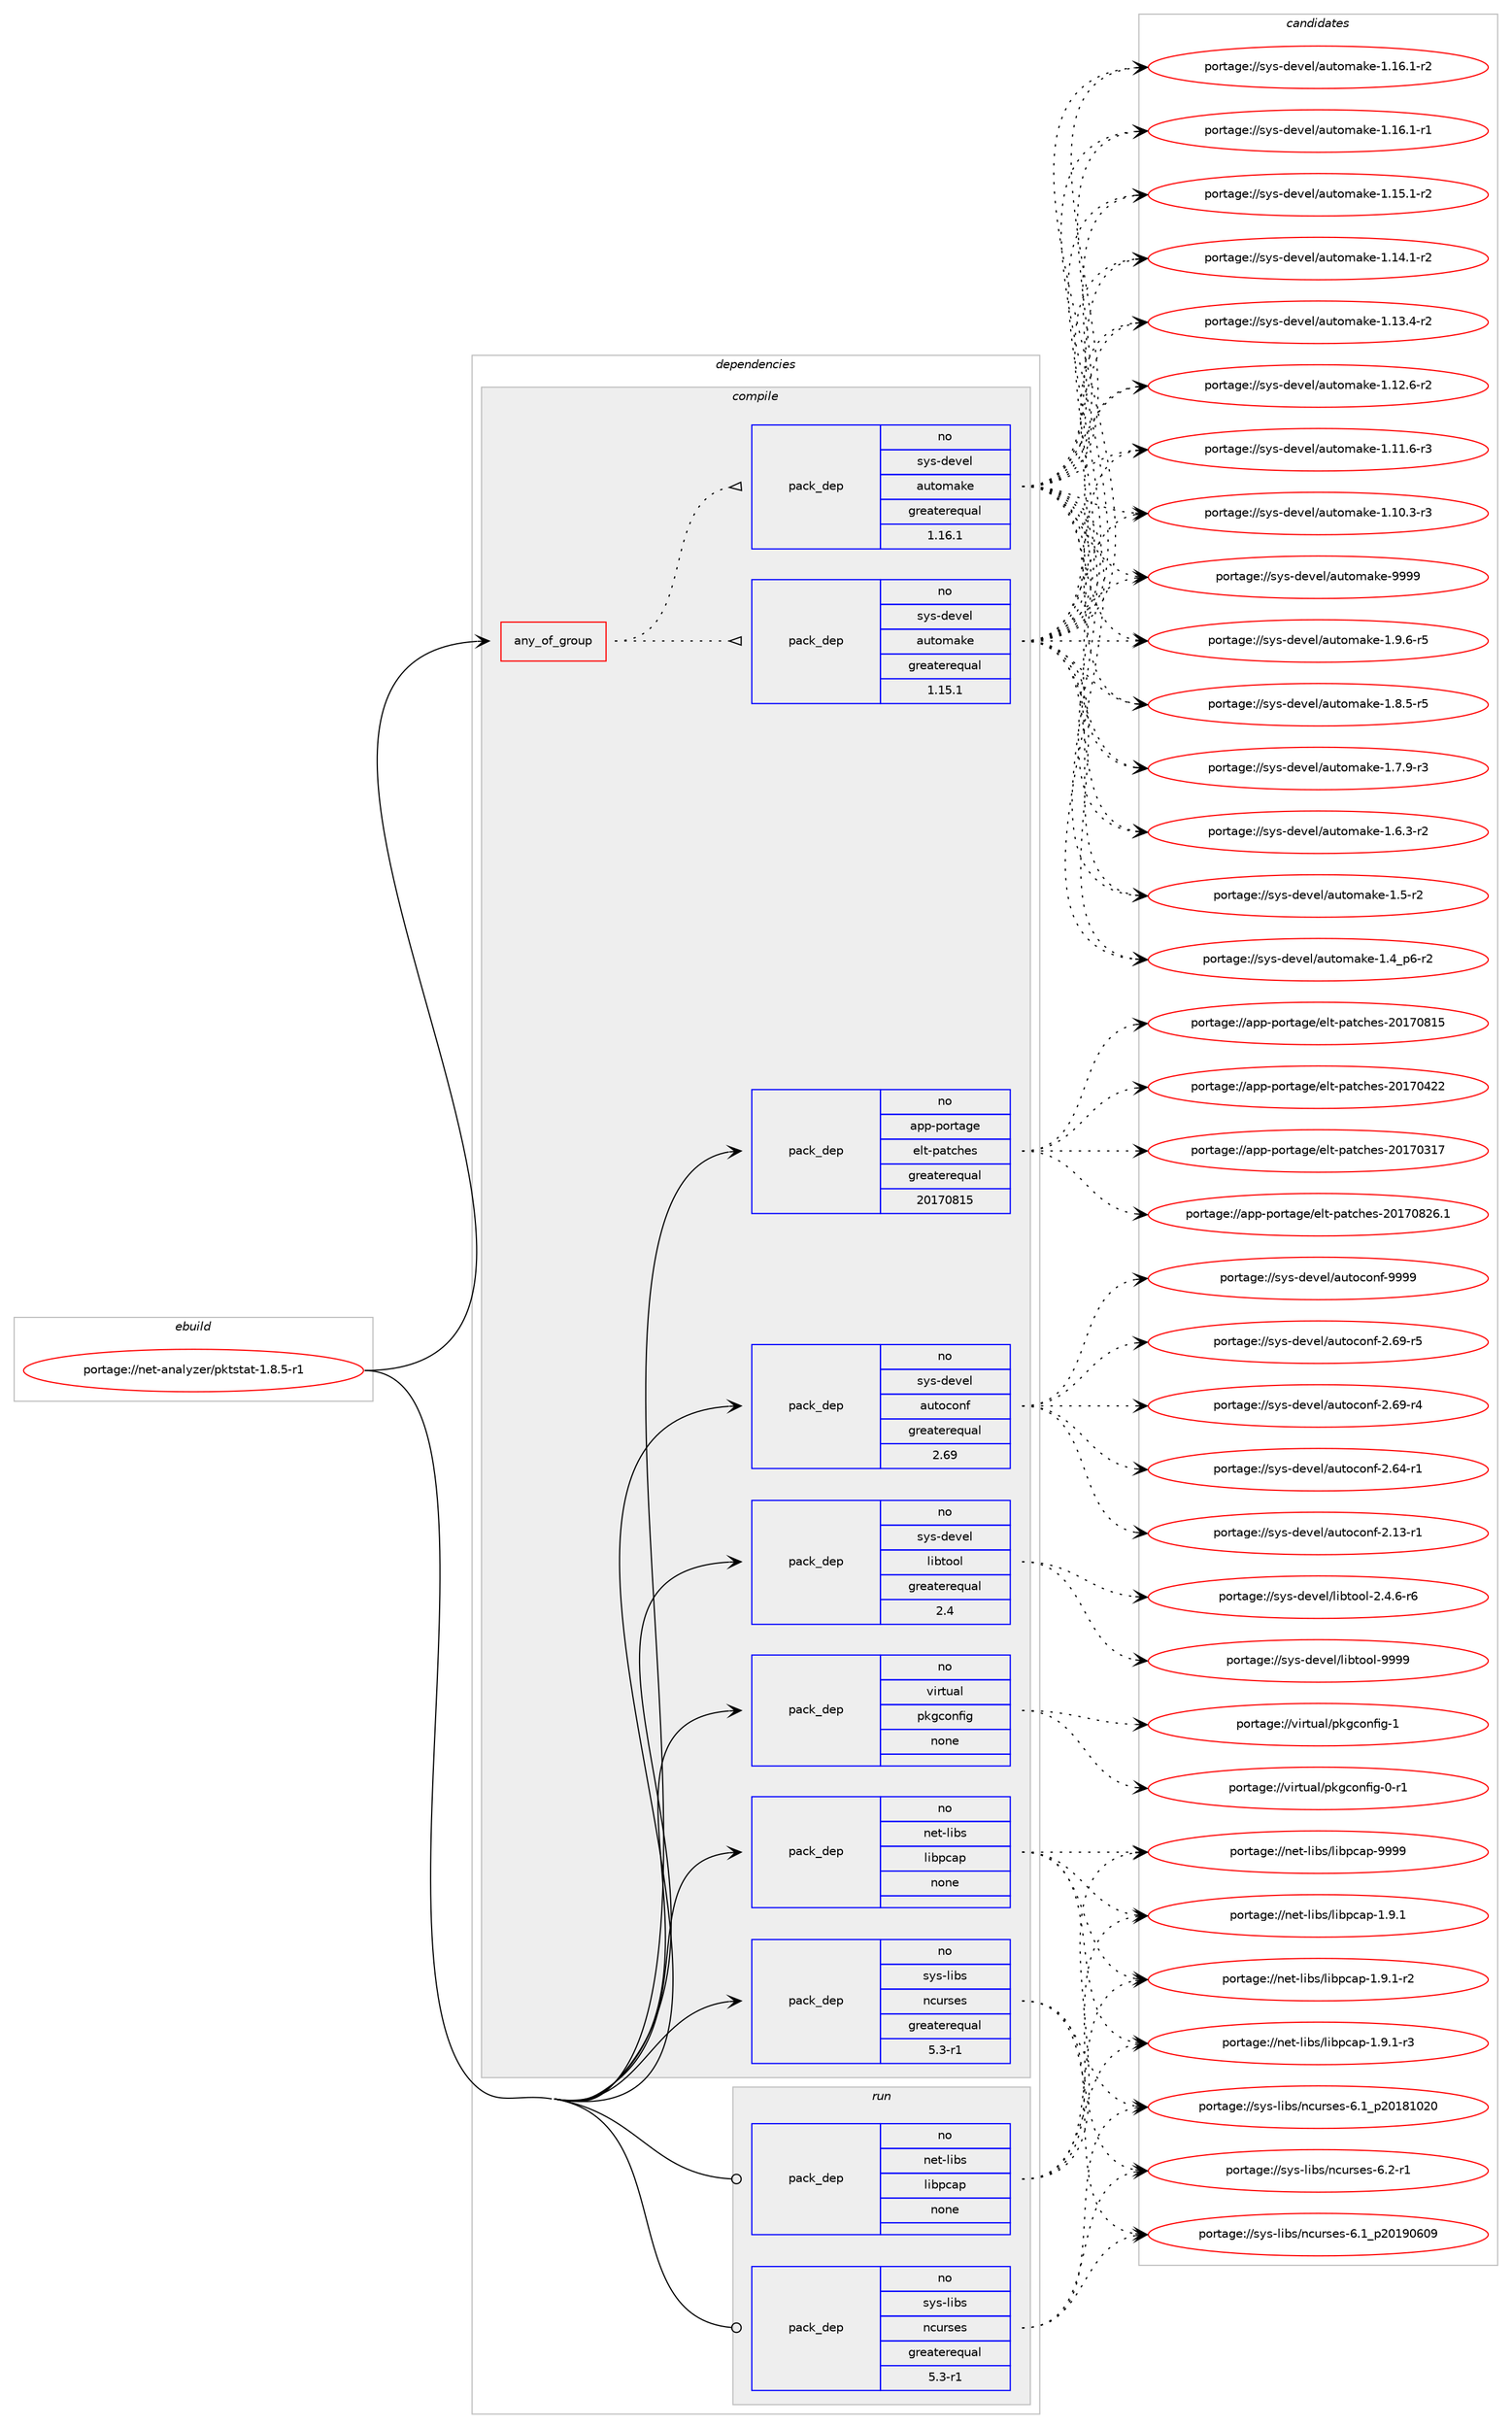 digraph prolog {

# *************
# Graph options
# *************

newrank=true;
concentrate=true;
compound=true;
graph [rankdir=LR,fontname=Helvetica,fontsize=10,ranksep=1.5];#, ranksep=2.5, nodesep=0.2];
edge  [arrowhead=vee];
node  [fontname=Helvetica,fontsize=10];

# **********
# The ebuild
# **********

subgraph cluster_leftcol {
color=gray;
rank=same;
label=<<i>ebuild</i>>;
id [label="portage://net-analyzer/pktstat-1.8.5-r1", color=red, width=4, href="../net-analyzer/pktstat-1.8.5-r1.svg"];
}

# ****************
# The dependencies
# ****************

subgraph cluster_midcol {
color=gray;
label=<<i>dependencies</i>>;
subgraph cluster_compile {
fillcolor="#eeeeee";
style=filled;
label=<<i>compile</i>>;
subgraph any1276 {
dependency66279 [label=<<TABLE BORDER="0" CELLBORDER="1" CELLSPACING="0" CELLPADDING="4"><TR><TD CELLPADDING="10">any_of_group</TD></TR></TABLE>>, shape=none, color=red];subgraph pack51407 {
dependency66280 [label=<<TABLE BORDER="0" CELLBORDER="1" CELLSPACING="0" CELLPADDING="4" WIDTH="220"><TR><TD ROWSPAN="6" CELLPADDING="30">pack_dep</TD></TR><TR><TD WIDTH="110">no</TD></TR><TR><TD>sys-devel</TD></TR><TR><TD>automake</TD></TR><TR><TD>greaterequal</TD></TR><TR><TD>1.16.1</TD></TR></TABLE>>, shape=none, color=blue];
}
dependency66279:e -> dependency66280:w [weight=20,style="dotted",arrowhead="oinv"];
subgraph pack51408 {
dependency66281 [label=<<TABLE BORDER="0" CELLBORDER="1" CELLSPACING="0" CELLPADDING="4" WIDTH="220"><TR><TD ROWSPAN="6" CELLPADDING="30">pack_dep</TD></TR><TR><TD WIDTH="110">no</TD></TR><TR><TD>sys-devel</TD></TR><TR><TD>automake</TD></TR><TR><TD>greaterequal</TD></TR><TR><TD>1.15.1</TD></TR></TABLE>>, shape=none, color=blue];
}
dependency66279:e -> dependency66281:w [weight=20,style="dotted",arrowhead="oinv"];
}
id:e -> dependency66279:w [weight=20,style="solid",arrowhead="vee"];
subgraph pack51409 {
dependency66282 [label=<<TABLE BORDER="0" CELLBORDER="1" CELLSPACING="0" CELLPADDING="4" WIDTH="220"><TR><TD ROWSPAN="6" CELLPADDING="30">pack_dep</TD></TR><TR><TD WIDTH="110">no</TD></TR><TR><TD>app-portage</TD></TR><TR><TD>elt-patches</TD></TR><TR><TD>greaterequal</TD></TR><TR><TD>20170815</TD></TR></TABLE>>, shape=none, color=blue];
}
id:e -> dependency66282:w [weight=20,style="solid",arrowhead="vee"];
subgraph pack51410 {
dependency66283 [label=<<TABLE BORDER="0" CELLBORDER="1" CELLSPACING="0" CELLPADDING="4" WIDTH="220"><TR><TD ROWSPAN="6" CELLPADDING="30">pack_dep</TD></TR><TR><TD WIDTH="110">no</TD></TR><TR><TD>net-libs</TD></TR><TR><TD>libpcap</TD></TR><TR><TD>none</TD></TR><TR><TD></TD></TR></TABLE>>, shape=none, color=blue];
}
id:e -> dependency66283:w [weight=20,style="solid",arrowhead="vee"];
subgraph pack51411 {
dependency66284 [label=<<TABLE BORDER="0" CELLBORDER="1" CELLSPACING="0" CELLPADDING="4" WIDTH="220"><TR><TD ROWSPAN="6" CELLPADDING="30">pack_dep</TD></TR><TR><TD WIDTH="110">no</TD></TR><TR><TD>sys-devel</TD></TR><TR><TD>autoconf</TD></TR><TR><TD>greaterequal</TD></TR><TR><TD>2.69</TD></TR></TABLE>>, shape=none, color=blue];
}
id:e -> dependency66284:w [weight=20,style="solid",arrowhead="vee"];
subgraph pack51412 {
dependency66285 [label=<<TABLE BORDER="0" CELLBORDER="1" CELLSPACING="0" CELLPADDING="4" WIDTH="220"><TR><TD ROWSPAN="6" CELLPADDING="30">pack_dep</TD></TR><TR><TD WIDTH="110">no</TD></TR><TR><TD>sys-devel</TD></TR><TR><TD>libtool</TD></TR><TR><TD>greaterequal</TD></TR><TR><TD>2.4</TD></TR></TABLE>>, shape=none, color=blue];
}
id:e -> dependency66285:w [weight=20,style="solid",arrowhead="vee"];
subgraph pack51413 {
dependency66286 [label=<<TABLE BORDER="0" CELLBORDER="1" CELLSPACING="0" CELLPADDING="4" WIDTH="220"><TR><TD ROWSPAN="6" CELLPADDING="30">pack_dep</TD></TR><TR><TD WIDTH="110">no</TD></TR><TR><TD>sys-libs</TD></TR><TR><TD>ncurses</TD></TR><TR><TD>greaterequal</TD></TR><TR><TD>5.3-r1</TD></TR></TABLE>>, shape=none, color=blue];
}
id:e -> dependency66286:w [weight=20,style="solid",arrowhead="vee"];
subgraph pack51414 {
dependency66287 [label=<<TABLE BORDER="0" CELLBORDER="1" CELLSPACING="0" CELLPADDING="4" WIDTH="220"><TR><TD ROWSPAN="6" CELLPADDING="30">pack_dep</TD></TR><TR><TD WIDTH="110">no</TD></TR><TR><TD>virtual</TD></TR><TR><TD>pkgconfig</TD></TR><TR><TD>none</TD></TR><TR><TD></TD></TR></TABLE>>, shape=none, color=blue];
}
id:e -> dependency66287:w [weight=20,style="solid",arrowhead="vee"];
}
subgraph cluster_compileandrun {
fillcolor="#eeeeee";
style=filled;
label=<<i>compile and run</i>>;
}
subgraph cluster_run {
fillcolor="#eeeeee";
style=filled;
label=<<i>run</i>>;
subgraph pack51415 {
dependency66288 [label=<<TABLE BORDER="0" CELLBORDER="1" CELLSPACING="0" CELLPADDING="4" WIDTH="220"><TR><TD ROWSPAN="6" CELLPADDING="30">pack_dep</TD></TR><TR><TD WIDTH="110">no</TD></TR><TR><TD>net-libs</TD></TR><TR><TD>libpcap</TD></TR><TR><TD>none</TD></TR><TR><TD></TD></TR></TABLE>>, shape=none, color=blue];
}
id:e -> dependency66288:w [weight=20,style="solid",arrowhead="odot"];
subgraph pack51416 {
dependency66289 [label=<<TABLE BORDER="0" CELLBORDER="1" CELLSPACING="0" CELLPADDING="4" WIDTH="220"><TR><TD ROWSPAN="6" CELLPADDING="30">pack_dep</TD></TR><TR><TD WIDTH="110">no</TD></TR><TR><TD>sys-libs</TD></TR><TR><TD>ncurses</TD></TR><TR><TD>greaterequal</TD></TR><TR><TD>5.3-r1</TD></TR></TABLE>>, shape=none, color=blue];
}
id:e -> dependency66289:w [weight=20,style="solid",arrowhead="odot"];
}
}

# **************
# The candidates
# **************

subgraph cluster_choices {
rank=same;
color=gray;
label=<<i>candidates</i>>;

subgraph choice51407 {
color=black;
nodesep=1;
choice115121115451001011181011084797117116111109971071014557575757 [label="portage://sys-devel/automake-9999", color=red, width=4,href="../sys-devel/automake-9999.svg"];
choice115121115451001011181011084797117116111109971071014549465746544511453 [label="portage://sys-devel/automake-1.9.6-r5", color=red, width=4,href="../sys-devel/automake-1.9.6-r5.svg"];
choice115121115451001011181011084797117116111109971071014549465646534511453 [label="portage://sys-devel/automake-1.8.5-r5", color=red, width=4,href="../sys-devel/automake-1.8.5-r5.svg"];
choice115121115451001011181011084797117116111109971071014549465546574511451 [label="portage://sys-devel/automake-1.7.9-r3", color=red, width=4,href="../sys-devel/automake-1.7.9-r3.svg"];
choice115121115451001011181011084797117116111109971071014549465446514511450 [label="portage://sys-devel/automake-1.6.3-r2", color=red, width=4,href="../sys-devel/automake-1.6.3-r2.svg"];
choice11512111545100101118101108479711711611110997107101454946534511450 [label="portage://sys-devel/automake-1.5-r2", color=red, width=4,href="../sys-devel/automake-1.5-r2.svg"];
choice115121115451001011181011084797117116111109971071014549465295112544511450 [label="portage://sys-devel/automake-1.4_p6-r2", color=red, width=4,href="../sys-devel/automake-1.4_p6-r2.svg"];
choice11512111545100101118101108479711711611110997107101454946495446494511450 [label="portage://sys-devel/automake-1.16.1-r2", color=red, width=4,href="../sys-devel/automake-1.16.1-r2.svg"];
choice11512111545100101118101108479711711611110997107101454946495446494511449 [label="portage://sys-devel/automake-1.16.1-r1", color=red, width=4,href="../sys-devel/automake-1.16.1-r1.svg"];
choice11512111545100101118101108479711711611110997107101454946495346494511450 [label="portage://sys-devel/automake-1.15.1-r2", color=red, width=4,href="../sys-devel/automake-1.15.1-r2.svg"];
choice11512111545100101118101108479711711611110997107101454946495246494511450 [label="portage://sys-devel/automake-1.14.1-r2", color=red, width=4,href="../sys-devel/automake-1.14.1-r2.svg"];
choice11512111545100101118101108479711711611110997107101454946495146524511450 [label="portage://sys-devel/automake-1.13.4-r2", color=red, width=4,href="../sys-devel/automake-1.13.4-r2.svg"];
choice11512111545100101118101108479711711611110997107101454946495046544511450 [label="portage://sys-devel/automake-1.12.6-r2", color=red, width=4,href="../sys-devel/automake-1.12.6-r2.svg"];
choice11512111545100101118101108479711711611110997107101454946494946544511451 [label="portage://sys-devel/automake-1.11.6-r3", color=red, width=4,href="../sys-devel/automake-1.11.6-r3.svg"];
choice11512111545100101118101108479711711611110997107101454946494846514511451 [label="portage://sys-devel/automake-1.10.3-r3", color=red, width=4,href="../sys-devel/automake-1.10.3-r3.svg"];
dependency66280:e -> choice115121115451001011181011084797117116111109971071014557575757:w [style=dotted,weight="100"];
dependency66280:e -> choice115121115451001011181011084797117116111109971071014549465746544511453:w [style=dotted,weight="100"];
dependency66280:e -> choice115121115451001011181011084797117116111109971071014549465646534511453:w [style=dotted,weight="100"];
dependency66280:e -> choice115121115451001011181011084797117116111109971071014549465546574511451:w [style=dotted,weight="100"];
dependency66280:e -> choice115121115451001011181011084797117116111109971071014549465446514511450:w [style=dotted,weight="100"];
dependency66280:e -> choice11512111545100101118101108479711711611110997107101454946534511450:w [style=dotted,weight="100"];
dependency66280:e -> choice115121115451001011181011084797117116111109971071014549465295112544511450:w [style=dotted,weight="100"];
dependency66280:e -> choice11512111545100101118101108479711711611110997107101454946495446494511450:w [style=dotted,weight="100"];
dependency66280:e -> choice11512111545100101118101108479711711611110997107101454946495446494511449:w [style=dotted,weight="100"];
dependency66280:e -> choice11512111545100101118101108479711711611110997107101454946495346494511450:w [style=dotted,weight="100"];
dependency66280:e -> choice11512111545100101118101108479711711611110997107101454946495246494511450:w [style=dotted,weight="100"];
dependency66280:e -> choice11512111545100101118101108479711711611110997107101454946495146524511450:w [style=dotted,weight="100"];
dependency66280:e -> choice11512111545100101118101108479711711611110997107101454946495046544511450:w [style=dotted,weight="100"];
dependency66280:e -> choice11512111545100101118101108479711711611110997107101454946494946544511451:w [style=dotted,weight="100"];
dependency66280:e -> choice11512111545100101118101108479711711611110997107101454946494846514511451:w [style=dotted,weight="100"];
}
subgraph choice51408 {
color=black;
nodesep=1;
choice115121115451001011181011084797117116111109971071014557575757 [label="portage://sys-devel/automake-9999", color=red, width=4,href="../sys-devel/automake-9999.svg"];
choice115121115451001011181011084797117116111109971071014549465746544511453 [label="portage://sys-devel/automake-1.9.6-r5", color=red, width=4,href="../sys-devel/automake-1.9.6-r5.svg"];
choice115121115451001011181011084797117116111109971071014549465646534511453 [label="portage://sys-devel/automake-1.8.5-r5", color=red, width=4,href="../sys-devel/automake-1.8.5-r5.svg"];
choice115121115451001011181011084797117116111109971071014549465546574511451 [label="portage://sys-devel/automake-1.7.9-r3", color=red, width=4,href="../sys-devel/automake-1.7.9-r3.svg"];
choice115121115451001011181011084797117116111109971071014549465446514511450 [label="portage://sys-devel/automake-1.6.3-r2", color=red, width=4,href="../sys-devel/automake-1.6.3-r2.svg"];
choice11512111545100101118101108479711711611110997107101454946534511450 [label="portage://sys-devel/automake-1.5-r2", color=red, width=4,href="../sys-devel/automake-1.5-r2.svg"];
choice115121115451001011181011084797117116111109971071014549465295112544511450 [label="portage://sys-devel/automake-1.4_p6-r2", color=red, width=4,href="../sys-devel/automake-1.4_p6-r2.svg"];
choice11512111545100101118101108479711711611110997107101454946495446494511450 [label="portage://sys-devel/automake-1.16.1-r2", color=red, width=4,href="../sys-devel/automake-1.16.1-r2.svg"];
choice11512111545100101118101108479711711611110997107101454946495446494511449 [label="portage://sys-devel/automake-1.16.1-r1", color=red, width=4,href="../sys-devel/automake-1.16.1-r1.svg"];
choice11512111545100101118101108479711711611110997107101454946495346494511450 [label="portage://sys-devel/automake-1.15.1-r2", color=red, width=4,href="../sys-devel/automake-1.15.1-r2.svg"];
choice11512111545100101118101108479711711611110997107101454946495246494511450 [label="portage://sys-devel/automake-1.14.1-r2", color=red, width=4,href="../sys-devel/automake-1.14.1-r2.svg"];
choice11512111545100101118101108479711711611110997107101454946495146524511450 [label="portage://sys-devel/automake-1.13.4-r2", color=red, width=4,href="../sys-devel/automake-1.13.4-r2.svg"];
choice11512111545100101118101108479711711611110997107101454946495046544511450 [label="portage://sys-devel/automake-1.12.6-r2", color=red, width=4,href="../sys-devel/automake-1.12.6-r2.svg"];
choice11512111545100101118101108479711711611110997107101454946494946544511451 [label="portage://sys-devel/automake-1.11.6-r3", color=red, width=4,href="../sys-devel/automake-1.11.6-r3.svg"];
choice11512111545100101118101108479711711611110997107101454946494846514511451 [label="portage://sys-devel/automake-1.10.3-r3", color=red, width=4,href="../sys-devel/automake-1.10.3-r3.svg"];
dependency66281:e -> choice115121115451001011181011084797117116111109971071014557575757:w [style=dotted,weight="100"];
dependency66281:e -> choice115121115451001011181011084797117116111109971071014549465746544511453:w [style=dotted,weight="100"];
dependency66281:e -> choice115121115451001011181011084797117116111109971071014549465646534511453:w [style=dotted,weight="100"];
dependency66281:e -> choice115121115451001011181011084797117116111109971071014549465546574511451:w [style=dotted,weight="100"];
dependency66281:e -> choice115121115451001011181011084797117116111109971071014549465446514511450:w [style=dotted,weight="100"];
dependency66281:e -> choice11512111545100101118101108479711711611110997107101454946534511450:w [style=dotted,weight="100"];
dependency66281:e -> choice115121115451001011181011084797117116111109971071014549465295112544511450:w [style=dotted,weight="100"];
dependency66281:e -> choice11512111545100101118101108479711711611110997107101454946495446494511450:w [style=dotted,weight="100"];
dependency66281:e -> choice11512111545100101118101108479711711611110997107101454946495446494511449:w [style=dotted,weight="100"];
dependency66281:e -> choice11512111545100101118101108479711711611110997107101454946495346494511450:w [style=dotted,weight="100"];
dependency66281:e -> choice11512111545100101118101108479711711611110997107101454946495246494511450:w [style=dotted,weight="100"];
dependency66281:e -> choice11512111545100101118101108479711711611110997107101454946495146524511450:w [style=dotted,weight="100"];
dependency66281:e -> choice11512111545100101118101108479711711611110997107101454946495046544511450:w [style=dotted,weight="100"];
dependency66281:e -> choice11512111545100101118101108479711711611110997107101454946494946544511451:w [style=dotted,weight="100"];
dependency66281:e -> choice11512111545100101118101108479711711611110997107101454946494846514511451:w [style=dotted,weight="100"];
}
subgraph choice51409 {
color=black;
nodesep=1;
choice971121124511211111411697103101471011081164511297116991041011154550484955485650544649 [label="portage://app-portage/elt-patches-20170826.1", color=red, width=4,href="../app-portage/elt-patches-20170826.1.svg"];
choice97112112451121111141169710310147101108116451129711699104101115455048495548564953 [label="portage://app-portage/elt-patches-20170815", color=red, width=4,href="../app-portage/elt-patches-20170815.svg"];
choice97112112451121111141169710310147101108116451129711699104101115455048495548525050 [label="portage://app-portage/elt-patches-20170422", color=red, width=4,href="../app-portage/elt-patches-20170422.svg"];
choice97112112451121111141169710310147101108116451129711699104101115455048495548514955 [label="portage://app-portage/elt-patches-20170317", color=red, width=4,href="../app-portage/elt-patches-20170317.svg"];
dependency66282:e -> choice971121124511211111411697103101471011081164511297116991041011154550484955485650544649:w [style=dotted,weight="100"];
dependency66282:e -> choice97112112451121111141169710310147101108116451129711699104101115455048495548564953:w [style=dotted,weight="100"];
dependency66282:e -> choice97112112451121111141169710310147101108116451129711699104101115455048495548525050:w [style=dotted,weight="100"];
dependency66282:e -> choice97112112451121111141169710310147101108116451129711699104101115455048495548514955:w [style=dotted,weight="100"];
}
subgraph choice51410 {
color=black;
nodesep=1;
choice1101011164510810598115471081059811299971124557575757 [label="portage://net-libs/libpcap-9999", color=red, width=4,href="../net-libs/libpcap-9999.svg"];
choice1101011164510810598115471081059811299971124549465746494511451 [label="portage://net-libs/libpcap-1.9.1-r3", color=red, width=4,href="../net-libs/libpcap-1.9.1-r3.svg"];
choice1101011164510810598115471081059811299971124549465746494511450 [label="portage://net-libs/libpcap-1.9.1-r2", color=red, width=4,href="../net-libs/libpcap-1.9.1-r2.svg"];
choice110101116451081059811547108105981129997112454946574649 [label="portage://net-libs/libpcap-1.9.1", color=red, width=4,href="../net-libs/libpcap-1.9.1.svg"];
dependency66283:e -> choice1101011164510810598115471081059811299971124557575757:w [style=dotted,weight="100"];
dependency66283:e -> choice1101011164510810598115471081059811299971124549465746494511451:w [style=dotted,weight="100"];
dependency66283:e -> choice1101011164510810598115471081059811299971124549465746494511450:w [style=dotted,weight="100"];
dependency66283:e -> choice110101116451081059811547108105981129997112454946574649:w [style=dotted,weight="100"];
}
subgraph choice51411 {
color=black;
nodesep=1;
choice115121115451001011181011084797117116111991111101024557575757 [label="portage://sys-devel/autoconf-9999", color=red, width=4,href="../sys-devel/autoconf-9999.svg"];
choice1151211154510010111810110847971171161119911111010245504654574511453 [label="portage://sys-devel/autoconf-2.69-r5", color=red, width=4,href="../sys-devel/autoconf-2.69-r5.svg"];
choice1151211154510010111810110847971171161119911111010245504654574511452 [label="portage://sys-devel/autoconf-2.69-r4", color=red, width=4,href="../sys-devel/autoconf-2.69-r4.svg"];
choice1151211154510010111810110847971171161119911111010245504654524511449 [label="portage://sys-devel/autoconf-2.64-r1", color=red, width=4,href="../sys-devel/autoconf-2.64-r1.svg"];
choice1151211154510010111810110847971171161119911111010245504649514511449 [label="portage://sys-devel/autoconf-2.13-r1", color=red, width=4,href="../sys-devel/autoconf-2.13-r1.svg"];
dependency66284:e -> choice115121115451001011181011084797117116111991111101024557575757:w [style=dotted,weight="100"];
dependency66284:e -> choice1151211154510010111810110847971171161119911111010245504654574511453:w [style=dotted,weight="100"];
dependency66284:e -> choice1151211154510010111810110847971171161119911111010245504654574511452:w [style=dotted,weight="100"];
dependency66284:e -> choice1151211154510010111810110847971171161119911111010245504654524511449:w [style=dotted,weight="100"];
dependency66284:e -> choice1151211154510010111810110847971171161119911111010245504649514511449:w [style=dotted,weight="100"];
}
subgraph choice51412 {
color=black;
nodesep=1;
choice1151211154510010111810110847108105981161111111084557575757 [label="portage://sys-devel/libtool-9999", color=red, width=4,href="../sys-devel/libtool-9999.svg"];
choice1151211154510010111810110847108105981161111111084550465246544511454 [label="portage://sys-devel/libtool-2.4.6-r6", color=red, width=4,href="../sys-devel/libtool-2.4.6-r6.svg"];
dependency66285:e -> choice1151211154510010111810110847108105981161111111084557575757:w [style=dotted,weight="100"];
dependency66285:e -> choice1151211154510010111810110847108105981161111111084550465246544511454:w [style=dotted,weight="100"];
}
subgraph choice51413 {
color=black;
nodesep=1;
choice11512111545108105981154711099117114115101115455446504511449 [label="portage://sys-libs/ncurses-6.2-r1", color=red, width=4,href="../sys-libs/ncurses-6.2-r1.svg"];
choice1151211154510810598115471109911711411510111545544649951125048495748544857 [label="portage://sys-libs/ncurses-6.1_p20190609", color=red, width=4,href="../sys-libs/ncurses-6.1_p20190609.svg"];
choice1151211154510810598115471109911711411510111545544649951125048495649485048 [label="portage://sys-libs/ncurses-6.1_p20181020", color=red, width=4,href="../sys-libs/ncurses-6.1_p20181020.svg"];
dependency66286:e -> choice11512111545108105981154711099117114115101115455446504511449:w [style=dotted,weight="100"];
dependency66286:e -> choice1151211154510810598115471109911711411510111545544649951125048495748544857:w [style=dotted,weight="100"];
dependency66286:e -> choice1151211154510810598115471109911711411510111545544649951125048495649485048:w [style=dotted,weight="100"];
}
subgraph choice51414 {
color=black;
nodesep=1;
choice1181051141161179710847112107103991111101021051034549 [label="portage://virtual/pkgconfig-1", color=red, width=4,href="../virtual/pkgconfig-1.svg"];
choice11810511411611797108471121071039911111010210510345484511449 [label="portage://virtual/pkgconfig-0-r1", color=red, width=4,href="../virtual/pkgconfig-0-r1.svg"];
dependency66287:e -> choice1181051141161179710847112107103991111101021051034549:w [style=dotted,weight="100"];
dependency66287:e -> choice11810511411611797108471121071039911111010210510345484511449:w [style=dotted,weight="100"];
}
subgraph choice51415 {
color=black;
nodesep=1;
choice1101011164510810598115471081059811299971124557575757 [label="portage://net-libs/libpcap-9999", color=red, width=4,href="../net-libs/libpcap-9999.svg"];
choice1101011164510810598115471081059811299971124549465746494511451 [label="portage://net-libs/libpcap-1.9.1-r3", color=red, width=4,href="../net-libs/libpcap-1.9.1-r3.svg"];
choice1101011164510810598115471081059811299971124549465746494511450 [label="portage://net-libs/libpcap-1.9.1-r2", color=red, width=4,href="../net-libs/libpcap-1.9.1-r2.svg"];
choice110101116451081059811547108105981129997112454946574649 [label="portage://net-libs/libpcap-1.9.1", color=red, width=4,href="../net-libs/libpcap-1.9.1.svg"];
dependency66288:e -> choice1101011164510810598115471081059811299971124557575757:w [style=dotted,weight="100"];
dependency66288:e -> choice1101011164510810598115471081059811299971124549465746494511451:w [style=dotted,weight="100"];
dependency66288:e -> choice1101011164510810598115471081059811299971124549465746494511450:w [style=dotted,weight="100"];
dependency66288:e -> choice110101116451081059811547108105981129997112454946574649:w [style=dotted,weight="100"];
}
subgraph choice51416 {
color=black;
nodesep=1;
choice11512111545108105981154711099117114115101115455446504511449 [label="portage://sys-libs/ncurses-6.2-r1", color=red, width=4,href="../sys-libs/ncurses-6.2-r1.svg"];
choice1151211154510810598115471109911711411510111545544649951125048495748544857 [label="portage://sys-libs/ncurses-6.1_p20190609", color=red, width=4,href="../sys-libs/ncurses-6.1_p20190609.svg"];
choice1151211154510810598115471109911711411510111545544649951125048495649485048 [label="portage://sys-libs/ncurses-6.1_p20181020", color=red, width=4,href="../sys-libs/ncurses-6.1_p20181020.svg"];
dependency66289:e -> choice11512111545108105981154711099117114115101115455446504511449:w [style=dotted,weight="100"];
dependency66289:e -> choice1151211154510810598115471109911711411510111545544649951125048495748544857:w [style=dotted,weight="100"];
dependency66289:e -> choice1151211154510810598115471109911711411510111545544649951125048495649485048:w [style=dotted,weight="100"];
}
}

}

